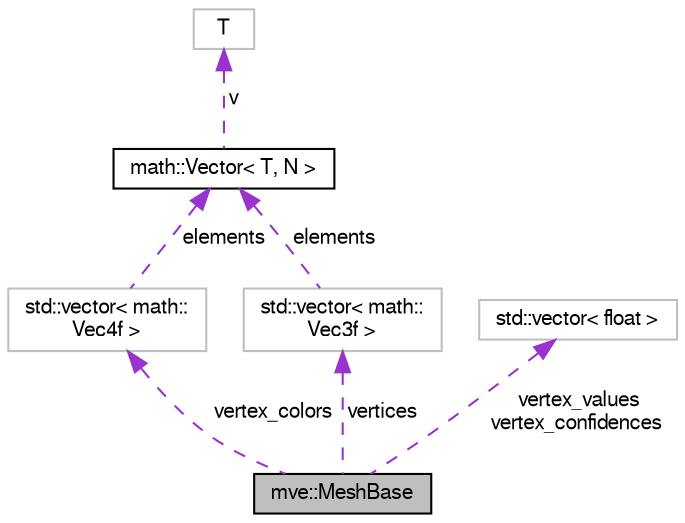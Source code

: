 digraph "mve::MeshBase"
{
  edge [fontname="FreeSans",fontsize="10",labelfontname="FreeSans",labelfontsize="10"];
  node [fontname="FreeSans",fontsize="10",shape=record];
  Node0 [label="mve::MeshBase",height=0.2,width=0.4,color="black", fillcolor="grey75", style="filled", fontcolor="black"];
  Node1 -> Node0 [dir="back",color="darkorchid3",fontsize="10",style="dashed",label=" vertex_colors" ,fontname="FreeSans"];
  Node1 [label="std::vector\< math::\lVec4f \>",height=0.2,width=0.4,color="grey75", fillcolor="white", style="filled"];
  Node2 -> Node1 [dir="back",color="darkorchid3",fontsize="10",style="dashed",label=" elements" ,fontname="FreeSans"];
  Node2 [label="math::Vector\< T, N \>",height=0.2,width=0.4,color="black", fillcolor="white", style="filled",URL="$classmath_1_1_vector.html",tooltip="Vector class for arbitrary dimensions and types. "];
  Node3 -> Node2 [dir="back",color="darkorchid3",fontsize="10",style="dashed",label=" v" ,fontname="FreeSans"];
  Node3 [label="T",height=0.2,width=0.4,color="grey75", fillcolor="white", style="filled"];
  Node4 -> Node0 [dir="back",color="darkorchid3",fontsize="10",style="dashed",label=" vertices" ,fontname="FreeSans"];
  Node4 [label="std::vector\< math::\lVec3f \>",height=0.2,width=0.4,color="grey75", fillcolor="white", style="filled"];
  Node2 -> Node4 [dir="back",color="darkorchid3",fontsize="10",style="dashed",label=" elements" ,fontname="FreeSans"];
  Node5 -> Node0 [dir="back",color="darkorchid3",fontsize="10",style="dashed",label=" vertex_values\nvertex_confidences" ,fontname="FreeSans"];
  Node5 [label="std::vector\< float \>",height=0.2,width=0.4,color="grey75", fillcolor="white", style="filled"];
}
